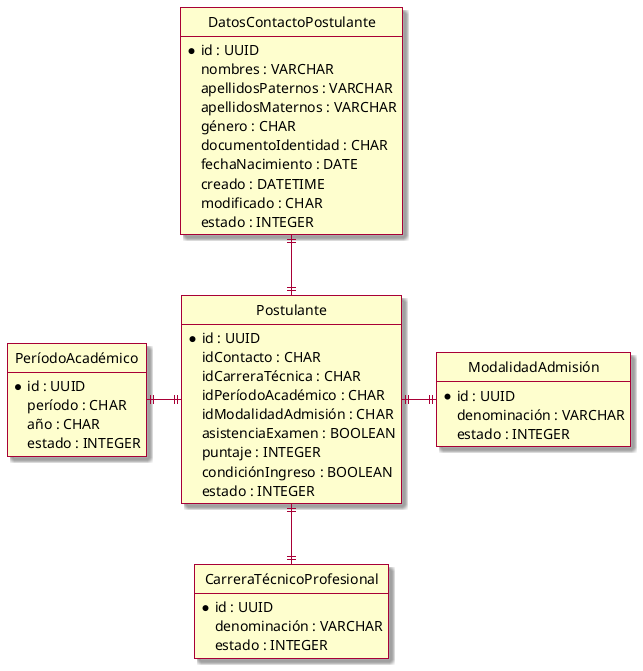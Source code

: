@startuml PI1
	hide circle
	skin rose
	hide empty members

	entity CarreraTécnicoProfesional {
		*id : UUID
		denominación : VARCHAR
		estado : INTEGER 
	}
	
	entity PeríodoAcadémico {
		*id : UUID
		período : CHAR
		año : CHAR
		estado : INTEGER
	}
	
	entity ModalidadAdmisión {
		*id : UUID
		denominación : VARCHAR
		estado : INTEGER 
	}
	entity DatosContactoPostulante {
		*id : UUID
		nombres : VARCHAR
		apellidosPaternos : VARCHAR
		apellidosMaternos : VARCHAR
		género : CHAR
		documentoIdentidad : CHAR
		fechaNacimiento : DATE
		creado : DATETIME
		modificado : CHAR
		estado : INTEGER
	}
	entity Postulante {
		*id : UUID
		idContacto : CHAR
		idCarreraTécnica : CHAR
		idPeríodoAcadémico : CHAR
		idModalidadAdmisión : CHAR
		asistenciaExamen : BOOLEAN
		puntaje : INTEGER
		condiciónIngreso : BOOLEAN
		estado : INTEGER
	}
	Postulante ||-u-|| DatosContactoPostulante
	Postulante ||-d-|| CarreraTécnicoProfesional
	Postulante ||-l-|| PeríodoAcadémico
	Postulante ||-r-|| ModalidadAdmisión
@enduml
